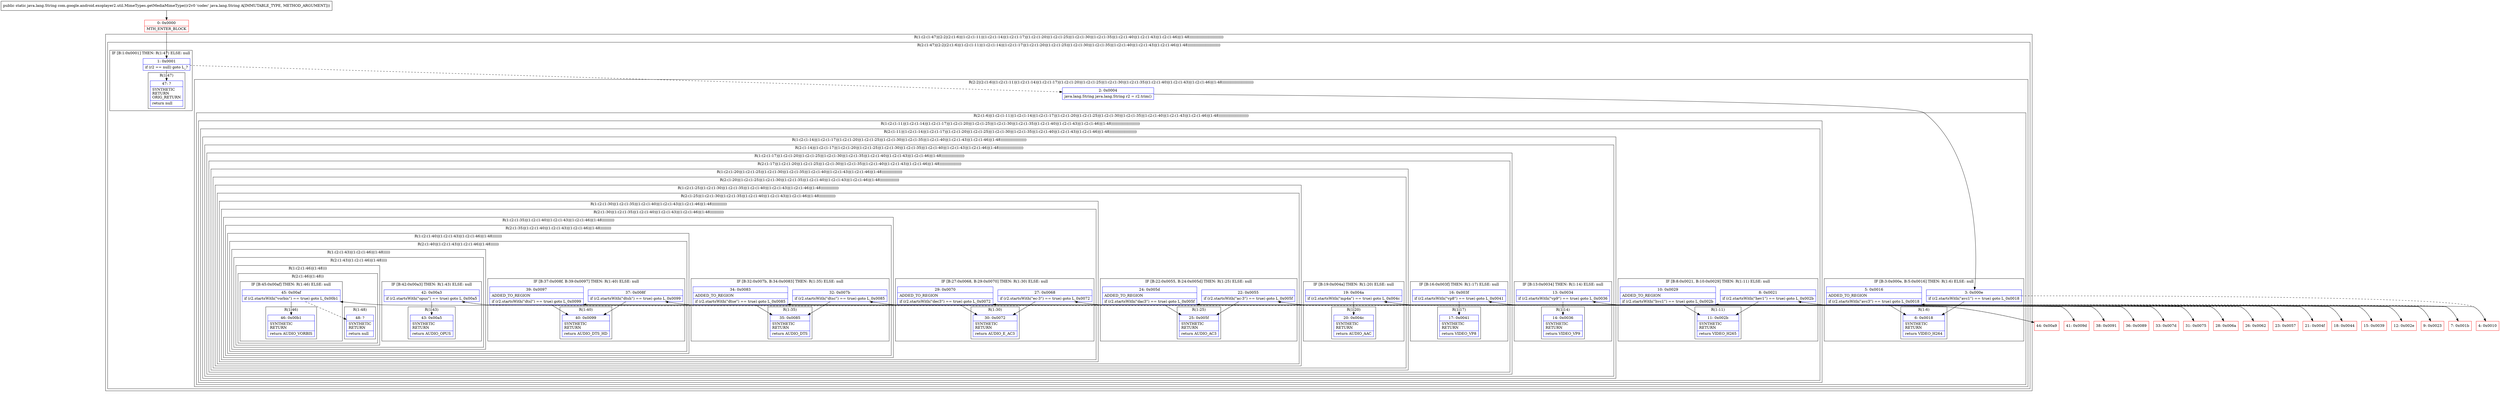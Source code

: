 digraph "CFG forcom.google.android.exoplayer2.util.MimeTypes.getMediaMimeType(Ljava\/lang\/String;)Ljava\/lang\/String;" {
subgraph cluster_Region_848912840 {
label = "R(1:(2:(1:47)|(2:2|(2:(1:6)|(1:(2:(1:11)|(1:(2:(1:14)|(1:(2:(1:17)|(1:(2:(1:20)|(1:(2:(1:25)|(1:(2:(1:30)|(1:(2:(1:35)|(1:(2:(1:40)|(1:(2:(1:43)|(1:(2:(1:46)|(1:48)))))))))))))))))))))))))";
node [shape=record,color=blue];
subgraph cluster_Region_1763893520 {
label = "R(2:(1:47)|(2:2|(2:(1:6)|(1:(2:(1:11)|(1:(2:(1:14)|(1:(2:(1:17)|(1:(2:(1:20)|(1:(2:(1:25)|(1:(2:(1:30)|(1:(2:(1:35)|(1:(2:(1:40)|(1:(2:(1:43)|(1:(2:(1:46)|(1:48))))))))))))))))))))))))";
node [shape=record,color=blue];
subgraph cluster_IfRegion_1923303770 {
label = "IF [B:1:0x0001] THEN: R(1:47) ELSE: null";
node [shape=record,color=blue];
Node_1 [shape=record,label="{1\:\ 0x0001|if (r2 == null) goto L_?\l}"];
subgraph cluster_Region_73142308 {
label = "R(1:47)";
node [shape=record,color=blue];
Node_47 [shape=record,label="{47\:\ ?|SYNTHETIC\lRETURN\lORIG_RETURN\l|return null\l}"];
}
}
subgraph cluster_Region_53380342 {
label = "R(2:2|(2:(1:6)|(1:(2:(1:11)|(1:(2:(1:14)|(1:(2:(1:17)|(1:(2:(1:20)|(1:(2:(1:25)|(1:(2:(1:30)|(1:(2:(1:35)|(1:(2:(1:40)|(1:(2:(1:43)|(1:(2:(1:46)|(1:48)))))))))))))))))))))))";
node [shape=record,color=blue];
Node_2 [shape=record,label="{2\:\ 0x0004|java.lang.String java.lang.String r2 = r2.trim()\l}"];
subgraph cluster_Region_2100475462 {
label = "R(2:(1:6)|(1:(2:(1:11)|(1:(2:(1:14)|(1:(2:(1:17)|(1:(2:(1:20)|(1:(2:(1:25)|(1:(2:(1:30)|(1:(2:(1:35)|(1:(2:(1:40)|(1:(2:(1:43)|(1:(2:(1:46)|(1:48))))))))))))))))))))))";
node [shape=record,color=blue];
subgraph cluster_IfRegion_1850629541 {
label = "IF [B:3:0x000e, B:5:0x0016] THEN: R(1:6) ELSE: null";
node [shape=record,color=blue];
Node_3 [shape=record,label="{3\:\ 0x000e|if (r2.startsWith(\"avc1\") == true) goto L_0x0018\l}"];
Node_5 [shape=record,label="{5\:\ 0x0016|ADDED_TO_REGION\l|if (r2.startsWith(\"avc3\") == true) goto L_0x0018\l}"];
subgraph cluster_Region_57078417 {
label = "R(1:6)";
node [shape=record,color=blue];
Node_6 [shape=record,label="{6\:\ 0x0018|SYNTHETIC\lRETURN\l|return VIDEO_H264\l}"];
}
}
subgraph cluster_Region_1801945662 {
label = "R(1:(2:(1:11)|(1:(2:(1:14)|(1:(2:(1:17)|(1:(2:(1:20)|(1:(2:(1:25)|(1:(2:(1:30)|(1:(2:(1:35)|(1:(2:(1:40)|(1:(2:(1:43)|(1:(2:(1:46)|(1:48)))))))))))))))))))))";
node [shape=record,color=blue];
subgraph cluster_Region_266236486 {
label = "R(2:(1:11)|(1:(2:(1:14)|(1:(2:(1:17)|(1:(2:(1:20)|(1:(2:(1:25)|(1:(2:(1:30)|(1:(2:(1:35)|(1:(2:(1:40)|(1:(2:(1:43)|(1:(2:(1:46)|(1:48))))))))))))))))))))";
node [shape=record,color=blue];
subgraph cluster_IfRegion_1568333940 {
label = "IF [B:8:0x0021, B:10:0x0029] THEN: R(1:11) ELSE: null";
node [shape=record,color=blue];
Node_8 [shape=record,label="{8\:\ 0x0021|if (r2.startsWith(\"hev1\") == true) goto L_0x002b\l}"];
Node_10 [shape=record,label="{10\:\ 0x0029|ADDED_TO_REGION\l|if (r2.startsWith(\"hvc1\") == true) goto L_0x002b\l}"];
subgraph cluster_Region_1740006781 {
label = "R(1:11)";
node [shape=record,color=blue];
Node_11 [shape=record,label="{11\:\ 0x002b|SYNTHETIC\lRETURN\l|return VIDEO_H265\l}"];
}
}
subgraph cluster_Region_1399906656 {
label = "R(1:(2:(1:14)|(1:(2:(1:17)|(1:(2:(1:20)|(1:(2:(1:25)|(1:(2:(1:30)|(1:(2:(1:35)|(1:(2:(1:40)|(1:(2:(1:43)|(1:(2:(1:46)|(1:48)))))))))))))))))))";
node [shape=record,color=blue];
subgraph cluster_Region_80867138 {
label = "R(2:(1:14)|(1:(2:(1:17)|(1:(2:(1:20)|(1:(2:(1:25)|(1:(2:(1:30)|(1:(2:(1:35)|(1:(2:(1:40)|(1:(2:(1:43)|(1:(2:(1:46)|(1:48))))))))))))))))))";
node [shape=record,color=blue];
subgraph cluster_IfRegion_1803656196 {
label = "IF [B:13:0x0034] THEN: R(1:14) ELSE: null";
node [shape=record,color=blue];
Node_13 [shape=record,label="{13\:\ 0x0034|if (r2.startsWith(\"vp9\") == true) goto L_0x0036\l}"];
subgraph cluster_Region_2028073436 {
label = "R(1:14)";
node [shape=record,color=blue];
Node_14 [shape=record,label="{14\:\ 0x0036|SYNTHETIC\lRETURN\l|return VIDEO_VP9\l}"];
}
}
subgraph cluster_Region_749272624 {
label = "R(1:(2:(1:17)|(1:(2:(1:20)|(1:(2:(1:25)|(1:(2:(1:30)|(1:(2:(1:35)|(1:(2:(1:40)|(1:(2:(1:43)|(1:(2:(1:46)|(1:48)))))))))))))))))";
node [shape=record,color=blue];
subgraph cluster_Region_2013749540 {
label = "R(2:(1:17)|(1:(2:(1:20)|(1:(2:(1:25)|(1:(2:(1:30)|(1:(2:(1:35)|(1:(2:(1:40)|(1:(2:(1:43)|(1:(2:(1:46)|(1:48))))))))))))))))";
node [shape=record,color=blue];
subgraph cluster_IfRegion_478133430 {
label = "IF [B:16:0x003f] THEN: R(1:17) ELSE: null";
node [shape=record,color=blue];
Node_16 [shape=record,label="{16\:\ 0x003f|if (r2.startsWith(\"vp8\") == true) goto L_0x0041\l}"];
subgraph cluster_Region_1940335257 {
label = "R(1:17)";
node [shape=record,color=blue];
Node_17 [shape=record,label="{17\:\ 0x0041|SYNTHETIC\lRETURN\l|return VIDEO_VP8\l}"];
}
}
subgraph cluster_Region_71256608 {
label = "R(1:(2:(1:20)|(1:(2:(1:25)|(1:(2:(1:30)|(1:(2:(1:35)|(1:(2:(1:40)|(1:(2:(1:43)|(1:(2:(1:46)|(1:48)))))))))))))))";
node [shape=record,color=blue];
subgraph cluster_Region_1863151081 {
label = "R(2:(1:20)|(1:(2:(1:25)|(1:(2:(1:30)|(1:(2:(1:35)|(1:(2:(1:40)|(1:(2:(1:43)|(1:(2:(1:46)|(1:48))))))))))))))";
node [shape=record,color=blue];
subgraph cluster_IfRegion_12610025 {
label = "IF [B:19:0x004a] THEN: R(1:20) ELSE: null";
node [shape=record,color=blue];
Node_19 [shape=record,label="{19\:\ 0x004a|if (r2.startsWith(\"mp4a\") == true) goto L_0x004c\l}"];
subgraph cluster_Region_750792557 {
label = "R(1:20)";
node [shape=record,color=blue];
Node_20 [shape=record,label="{20\:\ 0x004c|SYNTHETIC\lRETURN\l|return AUDIO_AAC\l}"];
}
}
subgraph cluster_Region_1727605646 {
label = "R(1:(2:(1:25)|(1:(2:(1:30)|(1:(2:(1:35)|(1:(2:(1:40)|(1:(2:(1:43)|(1:(2:(1:46)|(1:48)))))))))))))";
node [shape=record,color=blue];
subgraph cluster_Region_409535291 {
label = "R(2:(1:25)|(1:(2:(1:30)|(1:(2:(1:35)|(1:(2:(1:40)|(1:(2:(1:43)|(1:(2:(1:46)|(1:48))))))))))))";
node [shape=record,color=blue];
subgraph cluster_IfRegion_171135173 {
label = "IF [B:22:0x0055, B:24:0x005d] THEN: R(1:25) ELSE: null";
node [shape=record,color=blue];
Node_22 [shape=record,label="{22\:\ 0x0055|if (r2.startsWith(\"ac\-3\") == true) goto L_0x005f\l}"];
Node_24 [shape=record,label="{24\:\ 0x005d|ADDED_TO_REGION\l|if (r2.startsWith(\"dac3\") == true) goto L_0x005f\l}"];
subgraph cluster_Region_470767610 {
label = "R(1:25)";
node [shape=record,color=blue];
Node_25 [shape=record,label="{25\:\ 0x005f|SYNTHETIC\lRETURN\l|return AUDIO_AC3\l}"];
}
}
subgraph cluster_Region_823769169 {
label = "R(1:(2:(1:30)|(1:(2:(1:35)|(1:(2:(1:40)|(1:(2:(1:43)|(1:(2:(1:46)|(1:48)))))))))))";
node [shape=record,color=blue];
subgraph cluster_Region_504578215 {
label = "R(2:(1:30)|(1:(2:(1:35)|(1:(2:(1:40)|(1:(2:(1:43)|(1:(2:(1:46)|(1:48))))))))))";
node [shape=record,color=blue];
subgraph cluster_IfRegion_1840618555 {
label = "IF [B:27:0x0068, B:29:0x0070] THEN: R(1:30) ELSE: null";
node [shape=record,color=blue];
Node_27 [shape=record,label="{27\:\ 0x0068|if (r2.startsWith(\"ec\-3\") == true) goto L_0x0072\l}"];
Node_29 [shape=record,label="{29\:\ 0x0070|ADDED_TO_REGION\l|if (r2.startsWith(\"dec3\") == true) goto L_0x0072\l}"];
subgraph cluster_Region_1320417413 {
label = "R(1:30)";
node [shape=record,color=blue];
Node_30 [shape=record,label="{30\:\ 0x0072|SYNTHETIC\lRETURN\l|return AUDIO_E_AC3\l}"];
}
}
subgraph cluster_Region_686147118 {
label = "R(1:(2:(1:35)|(1:(2:(1:40)|(1:(2:(1:43)|(1:(2:(1:46)|(1:48)))))))))";
node [shape=record,color=blue];
subgraph cluster_Region_1422014547 {
label = "R(2:(1:35)|(1:(2:(1:40)|(1:(2:(1:43)|(1:(2:(1:46)|(1:48))))))))";
node [shape=record,color=blue];
subgraph cluster_IfRegion_214828855 {
label = "IF [B:32:0x007b, B:34:0x0083] THEN: R(1:35) ELSE: null";
node [shape=record,color=blue];
Node_32 [shape=record,label="{32\:\ 0x007b|if (r2.startsWith(\"dtsc\") == true) goto L_0x0085\l}"];
Node_34 [shape=record,label="{34\:\ 0x0083|ADDED_TO_REGION\l|if (r2.startsWith(\"dtse\") == true) goto L_0x0085\l}"];
subgraph cluster_Region_1355832340 {
label = "R(1:35)";
node [shape=record,color=blue];
Node_35 [shape=record,label="{35\:\ 0x0085|SYNTHETIC\lRETURN\l|return AUDIO_DTS\l}"];
}
}
subgraph cluster_Region_24572251 {
label = "R(1:(2:(1:40)|(1:(2:(1:43)|(1:(2:(1:46)|(1:48)))))))";
node [shape=record,color=blue];
subgraph cluster_Region_119833581 {
label = "R(2:(1:40)|(1:(2:(1:43)|(1:(2:(1:46)|(1:48))))))";
node [shape=record,color=blue];
subgraph cluster_IfRegion_256030822 {
label = "IF [B:37:0x008f, B:39:0x0097] THEN: R(1:40) ELSE: null";
node [shape=record,color=blue];
Node_37 [shape=record,label="{37\:\ 0x008f|if (r2.startsWith(\"dtsh\") == true) goto L_0x0099\l}"];
Node_39 [shape=record,label="{39\:\ 0x0097|ADDED_TO_REGION\l|if (r2.startsWith(\"dtsl\") == true) goto L_0x0099\l}"];
subgraph cluster_Region_1113662458 {
label = "R(1:40)";
node [shape=record,color=blue];
Node_40 [shape=record,label="{40\:\ 0x0099|SYNTHETIC\lRETURN\l|return AUDIO_DTS_HD\l}"];
}
}
subgraph cluster_Region_277079902 {
label = "R(1:(2:(1:43)|(1:(2:(1:46)|(1:48)))))";
node [shape=record,color=blue];
subgraph cluster_Region_642326588 {
label = "R(2:(1:43)|(1:(2:(1:46)|(1:48))))";
node [shape=record,color=blue];
subgraph cluster_IfRegion_535258163 {
label = "IF [B:42:0x00a3] THEN: R(1:43) ELSE: null";
node [shape=record,color=blue];
Node_42 [shape=record,label="{42\:\ 0x00a3|if (r2.startsWith(\"opus\") == true) goto L_0x00a5\l}"];
subgraph cluster_Region_89253107 {
label = "R(1:43)";
node [shape=record,color=blue];
Node_43 [shape=record,label="{43\:\ 0x00a5|SYNTHETIC\lRETURN\l|return AUDIO_OPUS\l}"];
}
}
subgraph cluster_Region_1315207504 {
label = "R(1:(2:(1:46)|(1:48)))";
node [shape=record,color=blue];
subgraph cluster_Region_1095945941 {
label = "R(2:(1:46)|(1:48))";
node [shape=record,color=blue];
subgraph cluster_IfRegion_1584555952 {
label = "IF [B:45:0x00af] THEN: R(1:46) ELSE: null";
node [shape=record,color=blue];
Node_45 [shape=record,label="{45\:\ 0x00af|if (r2.startsWith(\"vorbis\") == true) goto L_0x00b1\l}"];
subgraph cluster_Region_787828227 {
label = "R(1:46)";
node [shape=record,color=blue];
Node_46 [shape=record,label="{46\:\ 0x00b1|SYNTHETIC\lRETURN\l|return AUDIO_VORBIS\l}"];
}
}
subgraph cluster_Region_612979026 {
label = "R(1:48)";
node [shape=record,color=blue];
Node_48 [shape=record,label="{48\:\ ?|SYNTHETIC\lRETURN\l|return null\l}"];
}
}
}
}
}
}
}
}
}
}
}
}
}
}
}
}
}
}
}
}
}
}
}
}
}
Node_0 [shape=record,color=red,label="{0\:\ 0x0000|MTH_ENTER_BLOCK\l}"];
Node_4 [shape=record,color=red,label="{4\:\ 0x0010}"];
Node_7 [shape=record,color=red,label="{7\:\ 0x001b}"];
Node_9 [shape=record,color=red,label="{9\:\ 0x0023}"];
Node_12 [shape=record,color=red,label="{12\:\ 0x002e}"];
Node_15 [shape=record,color=red,label="{15\:\ 0x0039}"];
Node_18 [shape=record,color=red,label="{18\:\ 0x0044}"];
Node_21 [shape=record,color=red,label="{21\:\ 0x004f}"];
Node_23 [shape=record,color=red,label="{23\:\ 0x0057}"];
Node_26 [shape=record,color=red,label="{26\:\ 0x0062}"];
Node_28 [shape=record,color=red,label="{28\:\ 0x006a}"];
Node_31 [shape=record,color=red,label="{31\:\ 0x0075}"];
Node_33 [shape=record,color=red,label="{33\:\ 0x007d}"];
Node_36 [shape=record,color=red,label="{36\:\ 0x0089}"];
Node_38 [shape=record,color=red,label="{38\:\ 0x0091}"];
Node_41 [shape=record,color=red,label="{41\:\ 0x009d}"];
Node_44 [shape=record,color=red,label="{44\:\ 0x00a9}"];
MethodNode[shape=record,label="{public static java.lang.String com.google.android.exoplayer2.util.MimeTypes.getMediaMimeType((r2v0 'codec' java.lang.String A[IMMUTABLE_TYPE, METHOD_ARGUMENT])) }"];
MethodNode -> Node_0;
Node_1 -> Node_2[style=dashed];
Node_1 -> Node_47;
Node_2 -> Node_3;
Node_3 -> Node_4[style=dashed];
Node_3 -> Node_6;
Node_5 -> Node_6;
Node_5 -> Node_7[style=dashed];
Node_8 -> Node_9[style=dashed];
Node_8 -> Node_11;
Node_10 -> Node_11;
Node_10 -> Node_12[style=dashed];
Node_13 -> Node_14;
Node_13 -> Node_15[style=dashed];
Node_16 -> Node_17;
Node_16 -> Node_18[style=dashed];
Node_19 -> Node_20;
Node_19 -> Node_21[style=dashed];
Node_22 -> Node_23[style=dashed];
Node_22 -> Node_25;
Node_24 -> Node_25;
Node_24 -> Node_26[style=dashed];
Node_27 -> Node_28[style=dashed];
Node_27 -> Node_30;
Node_29 -> Node_30;
Node_29 -> Node_31[style=dashed];
Node_32 -> Node_33[style=dashed];
Node_32 -> Node_35;
Node_34 -> Node_35;
Node_34 -> Node_36[style=dashed];
Node_37 -> Node_38[style=dashed];
Node_37 -> Node_40;
Node_39 -> Node_40;
Node_39 -> Node_41[style=dashed];
Node_42 -> Node_43;
Node_42 -> Node_44[style=dashed];
Node_45 -> Node_46;
Node_45 -> Node_48[style=dashed];
Node_0 -> Node_1;
Node_4 -> Node_5;
Node_7 -> Node_8;
Node_9 -> Node_10;
Node_12 -> Node_13;
Node_15 -> Node_16;
Node_18 -> Node_19;
Node_21 -> Node_22;
Node_23 -> Node_24;
Node_26 -> Node_27;
Node_28 -> Node_29;
Node_31 -> Node_32;
Node_33 -> Node_34;
Node_36 -> Node_37;
Node_38 -> Node_39;
Node_41 -> Node_42;
Node_44 -> Node_45;
}

